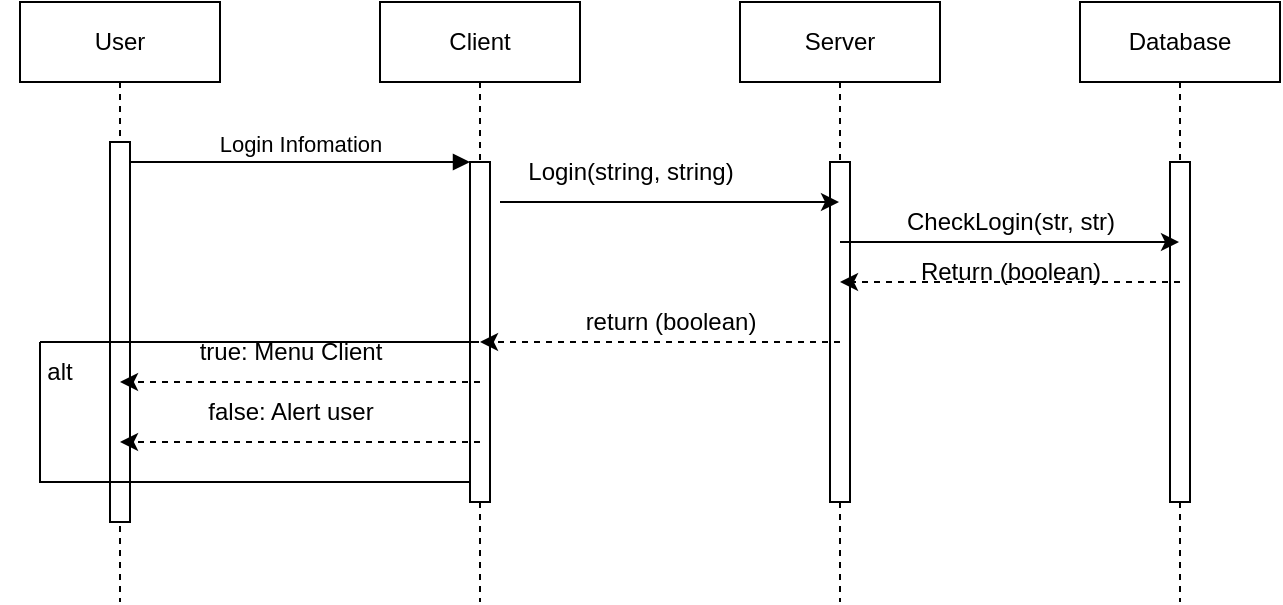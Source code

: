 <mxfile version="21.0.6" type="device"><diagram name="Page-1" id="2YBvvXClWsGukQMizWep"><mxGraphModel dx="917" dy="571" grid="1" gridSize="10" guides="1" tooltips="1" connect="1" arrows="1" fold="1" page="1" pageScale="1" pageWidth="850" pageHeight="1100" math="0" shadow="0"><root><mxCell id="0"/><mxCell id="1" parent="0"/><mxCell id="aM9ryv3xv72pqoxQDRHE-1" value="User" style="shape=umlLifeline;perimeter=lifelinePerimeter;whiteSpace=wrap;html=1;container=0;dropTarget=0;collapsible=0;recursiveResize=0;outlineConnect=0;portConstraint=eastwest;newEdgeStyle={&quot;edgeStyle&quot;:&quot;elbowEdgeStyle&quot;,&quot;elbow&quot;:&quot;vertical&quot;,&quot;curved&quot;:0,&quot;rounded&quot;:0};" parent="1" vertex="1"><mxGeometry x="40" y="40" width="100" height="300" as="geometry"/></mxCell><mxCell id="aM9ryv3xv72pqoxQDRHE-2" value="" style="html=1;points=[];perimeter=orthogonalPerimeter;outlineConnect=0;targetShapes=umlLifeline;portConstraint=eastwest;newEdgeStyle={&quot;edgeStyle&quot;:&quot;elbowEdgeStyle&quot;,&quot;elbow&quot;:&quot;vertical&quot;,&quot;curved&quot;:0,&quot;rounded&quot;:0};" parent="aM9ryv3xv72pqoxQDRHE-1" vertex="1"><mxGeometry x="45" y="70" width="10" height="190" as="geometry"/></mxCell><mxCell id="aM9ryv3xv72pqoxQDRHE-5" value="Client" style="shape=umlLifeline;perimeter=lifelinePerimeter;whiteSpace=wrap;html=1;container=0;dropTarget=0;collapsible=0;recursiveResize=0;outlineConnect=0;portConstraint=eastwest;newEdgeStyle={&quot;edgeStyle&quot;:&quot;elbowEdgeStyle&quot;,&quot;elbow&quot;:&quot;vertical&quot;,&quot;curved&quot;:0,&quot;rounded&quot;:0};" parent="1" vertex="1"><mxGeometry x="220" y="40" width="100" height="300" as="geometry"/></mxCell><mxCell id="aM9ryv3xv72pqoxQDRHE-6" value="" style="html=1;points=[];perimeter=orthogonalPerimeter;outlineConnect=0;targetShapes=umlLifeline;portConstraint=eastwest;newEdgeStyle={&quot;edgeStyle&quot;:&quot;elbowEdgeStyle&quot;,&quot;elbow&quot;:&quot;vertical&quot;,&quot;curved&quot;:0,&quot;rounded&quot;:0};" parent="aM9ryv3xv72pqoxQDRHE-5" vertex="1"><mxGeometry x="45" y="80" width="10" height="170" as="geometry"/></mxCell><mxCell id="aM9ryv3xv72pqoxQDRHE-7" value="Login Infomation" style="html=1;verticalAlign=bottom;endArrow=block;edgeStyle=elbowEdgeStyle;elbow=vertical;curved=0;rounded=0;" parent="1" source="aM9ryv3xv72pqoxQDRHE-2" target="aM9ryv3xv72pqoxQDRHE-6" edge="1"><mxGeometry relative="1" as="geometry"><mxPoint x="195" y="130" as="sourcePoint"/><Array as="points"><mxPoint x="180" y="120"/></Array></mxGeometry></mxCell><mxCell id="Bm8qFuzMATfGWkCsBDh7-1" value="Server&lt;br&gt;" style="shape=umlLifeline;perimeter=lifelinePerimeter;whiteSpace=wrap;html=1;container=0;dropTarget=0;collapsible=0;recursiveResize=0;outlineConnect=0;portConstraint=eastwest;newEdgeStyle={&quot;edgeStyle&quot;:&quot;elbowEdgeStyle&quot;,&quot;elbow&quot;:&quot;vertical&quot;,&quot;curved&quot;:0,&quot;rounded&quot;:0};" vertex="1" parent="1"><mxGeometry x="400" y="40" width="100" height="300" as="geometry"/></mxCell><mxCell id="Bm8qFuzMATfGWkCsBDh7-2" value="" style="html=1;points=[];perimeter=orthogonalPerimeter;outlineConnect=0;targetShapes=umlLifeline;portConstraint=eastwest;newEdgeStyle={&quot;edgeStyle&quot;:&quot;elbowEdgeStyle&quot;,&quot;elbow&quot;:&quot;vertical&quot;,&quot;curved&quot;:0,&quot;rounded&quot;:0};" vertex="1" parent="Bm8qFuzMATfGWkCsBDh7-1"><mxGeometry x="45" y="80" width="10" height="170" as="geometry"/></mxCell><mxCell id="Bm8qFuzMATfGWkCsBDh7-4" value="Database" style="shape=umlLifeline;perimeter=lifelinePerimeter;whiteSpace=wrap;html=1;container=0;dropTarget=0;collapsible=0;recursiveResize=0;outlineConnect=0;portConstraint=eastwest;newEdgeStyle={&quot;edgeStyle&quot;:&quot;elbowEdgeStyle&quot;,&quot;elbow&quot;:&quot;vertical&quot;,&quot;curved&quot;:0,&quot;rounded&quot;:0};" vertex="1" parent="1"><mxGeometry x="570" y="40" width="100" height="300" as="geometry"/></mxCell><mxCell id="Bm8qFuzMATfGWkCsBDh7-5" value="" style="html=1;points=[];perimeter=orthogonalPerimeter;outlineConnect=0;targetShapes=umlLifeline;portConstraint=eastwest;newEdgeStyle={&quot;edgeStyle&quot;:&quot;elbowEdgeStyle&quot;,&quot;elbow&quot;:&quot;vertical&quot;,&quot;curved&quot;:0,&quot;rounded&quot;:0};" vertex="1" parent="Bm8qFuzMATfGWkCsBDh7-4"><mxGeometry x="45" y="80" width="10" height="170" as="geometry"/></mxCell><mxCell id="Bm8qFuzMATfGWkCsBDh7-7" value="" style="endArrow=classic;html=1;rounded=0;" edge="1" parent="1" target="Bm8qFuzMATfGWkCsBDh7-1"><mxGeometry width="50" height="50" relative="1" as="geometry"><mxPoint x="280" y="140" as="sourcePoint"/><mxPoint x="330" y="90" as="targetPoint"/></mxGeometry></mxCell><mxCell id="Bm8qFuzMATfGWkCsBDh7-8" value="Login(string, string)" style="text;html=1;align=center;verticalAlign=middle;resizable=0;points=[];autosize=1;strokeColor=none;fillColor=none;" vertex="1" parent="1"><mxGeometry x="280" y="110" width="130" height="30" as="geometry"/></mxCell><mxCell id="Bm8qFuzMATfGWkCsBDh7-9" value="" style="endArrow=classic;html=1;rounded=0;" edge="1" parent="1" target="Bm8qFuzMATfGWkCsBDh7-4"><mxGeometry width="50" height="50" relative="1" as="geometry"><mxPoint x="450" y="160" as="sourcePoint"/><mxPoint x="500" y="110" as="targetPoint"/></mxGeometry></mxCell><mxCell id="Bm8qFuzMATfGWkCsBDh7-10" value="CheckLogin(str, str)" style="text;html=1;align=center;verticalAlign=middle;resizable=0;points=[];autosize=1;strokeColor=none;fillColor=none;" vertex="1" parent="1"><mxGeometry x="470" y="135" width="130" height="30" as="geometry"/></mxCell><mxCell id="Bm8qFuzMATfGWkCsBDh7-11" value="" style="endArrow=classic;html=1;rounded=0;dashed=1;" edge="1" parent="1" target="Bm8qFuzMATfGWkCsBDh7-1"><mxGeometry width="50" height="50" relative="1" as="geometry"><mxPoint x="620" y="180" as="sourcePoint"/><mxPoint x="670" y="130" as="targetPoint"/></mxGeometry></mxCell><mxCell id="Bm8qFuzMATfGWkCsBDh7-12" value="Return (boolean)" style="text;html=1;align=center;verticalAlign=middle;resizable=0;points=[];autosize=1;strokeColor=none;fillColor=none;" vertex="1" parent="1"><mxGeometry x="480" y="160" width="110" height="30" as="geometry"/></mxCell><mxCell id="Bm8qFuzMATfGWkCsBDh7-13" value="" style="endArrow=classic;html=1;rounded=0;dashed=1;" edge="1" parent="1" target="aM9ryv3xv72pqoxQDRHE-5"><mxGeometry width="50" height="50" relative="1" as="geometry"><mxPoint x="450" y="210" as="sourcePoint"/><mxPoint x="500" y="160" as="targetPoint"/></mxGeometry></mxCell><mxCell id="Bm8qFuzMATfGWkCsBDh7-16" value="return (boolean)" style="text;html=1;align=center;verticalAlign=middle;resizable=0;points=[];autosize=1;strokeColor=none;fillColor=none;" vertex="1" parent="1"><mxGeometry x="310" y="185" width="110" height="30" as="geometry"/></mxCell><mxCell id="Bm8qFuzMATfGWkCsBDh7-17" value="" style="endArrow=classic;html=1;rounded=0;dashed=1;" edge="1" parent="1" target="aM9ryv3xv72pqoxQDRHE-1"><mxGeometry width="50" height="50" relative="1" as="geometry"><mxPoint x="270" y="230" as="sourcePoint"/><mxPoint x="320" y="180" as="targetPoint"/></mxGeometry></mxCell><mxCell id="Bm8qFuzMATfGWkCsBDh7-18" value="true: Menu Client" style="text;html=1;align=center;verticalAlign=middle;resizable=0;points=[];autosize=1;strokeColor=none;fillColor=none;" vertex="1" parent="1"><mxGeometry x="120" y="200" width="110" height="30" as="geometry"/></mxCell><mxCell id="Bm8qFuzMATfGWkCsBDh7-19" value="" style="endArrow=classic;html=1;rounded=0;dashed=1;" edge="1" parent="1" target="aM9ryv3xv72pqoxQDRHE-1"><mxGeometry width="50" height="50" relative="1" as="geometry"><mxPoint x="270" y="260" as="sourcePoint"/><mxPoint x="320" y="210" as="targetPoint"/></mxGeometry></mxCell><mxCell id="Bm8qFuzMATfGWkCsBDh7-20" value="false: Alert user" style="text;html=1;align=center;verticalAlign=middle;resizable=0;points=[];autosize=1;strokeColor=none;fillColor=none;" vertex="1" parent="1"><mxGeometry x="120" y="230" width="110" height="30" as="geometry"/></mxCell><mxCell id="Bm8qFuzMATfGWkCsBDh7-24" value="" style="endArrow=none;html=1;rounded=0;" edge="1" parent="1" source="aM9ryv3xv72pqoxQDRHE-6"><mxGeometry width="50" height="50" relative="1" as="geometry"><mxPoint y="260" as="sourcePoint"/><mxPoint x="50" y="210" as="targetPoint"/><Array as="points"><mxPoint x="50" y="280"/></Array></mxGeometry></mxCell><mxCell id="Bm8qFuzMATfGWkCsBDh7-25" value="" style="endArrow=none;html=1;rounded=0;" edge="1" parent="1" target="aM9ryv3xv72pqoxQDRHE-5"><mxGeometry width="50" height="50" relative="1" as="geometry"><mxPoint x="50" y="210" as="sourcePoint"/><mxPoint x="100" y="160" as="targetPoint"/><Array as="points"><mxPoint x="70" y="210"/></Array></mxGeometry></mxCell><mxCell id="Bm8qFuzMATfGWkCsBDh7-26" value="alt" style="text;html=1;strokeColor=none;fillColor=none;align=center;verticalAlign=middle;whiteSpace=wrap;rounded=0;" vertex="1" parent="1"><mxGeometry x="30" y="210" width="60" height="30" as="geometry"/></mxCell></root></mxGraphModel></diagram></mxfile>